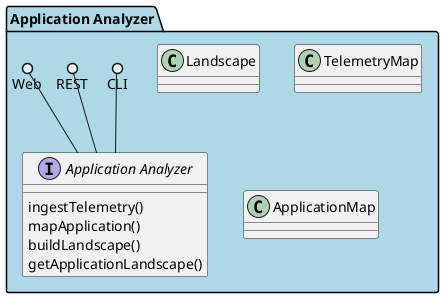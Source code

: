 @startuml

package "Application Analyzer" #lightblue {
    interface "Application Analyzer" {
      ingestTelemetry()
      mapApplication()
      buildLandscape()
      getApplicationLandscape()
    }
    CLI ()-- "Application Analyzer"
    REST ()-- "Application Analyzer"
    Web ()-- "Application Analyzer"

    class Landscape {
    }
    class TelemetryMap {
    }
    class ApplicationMap {
    }
}


@enduml
